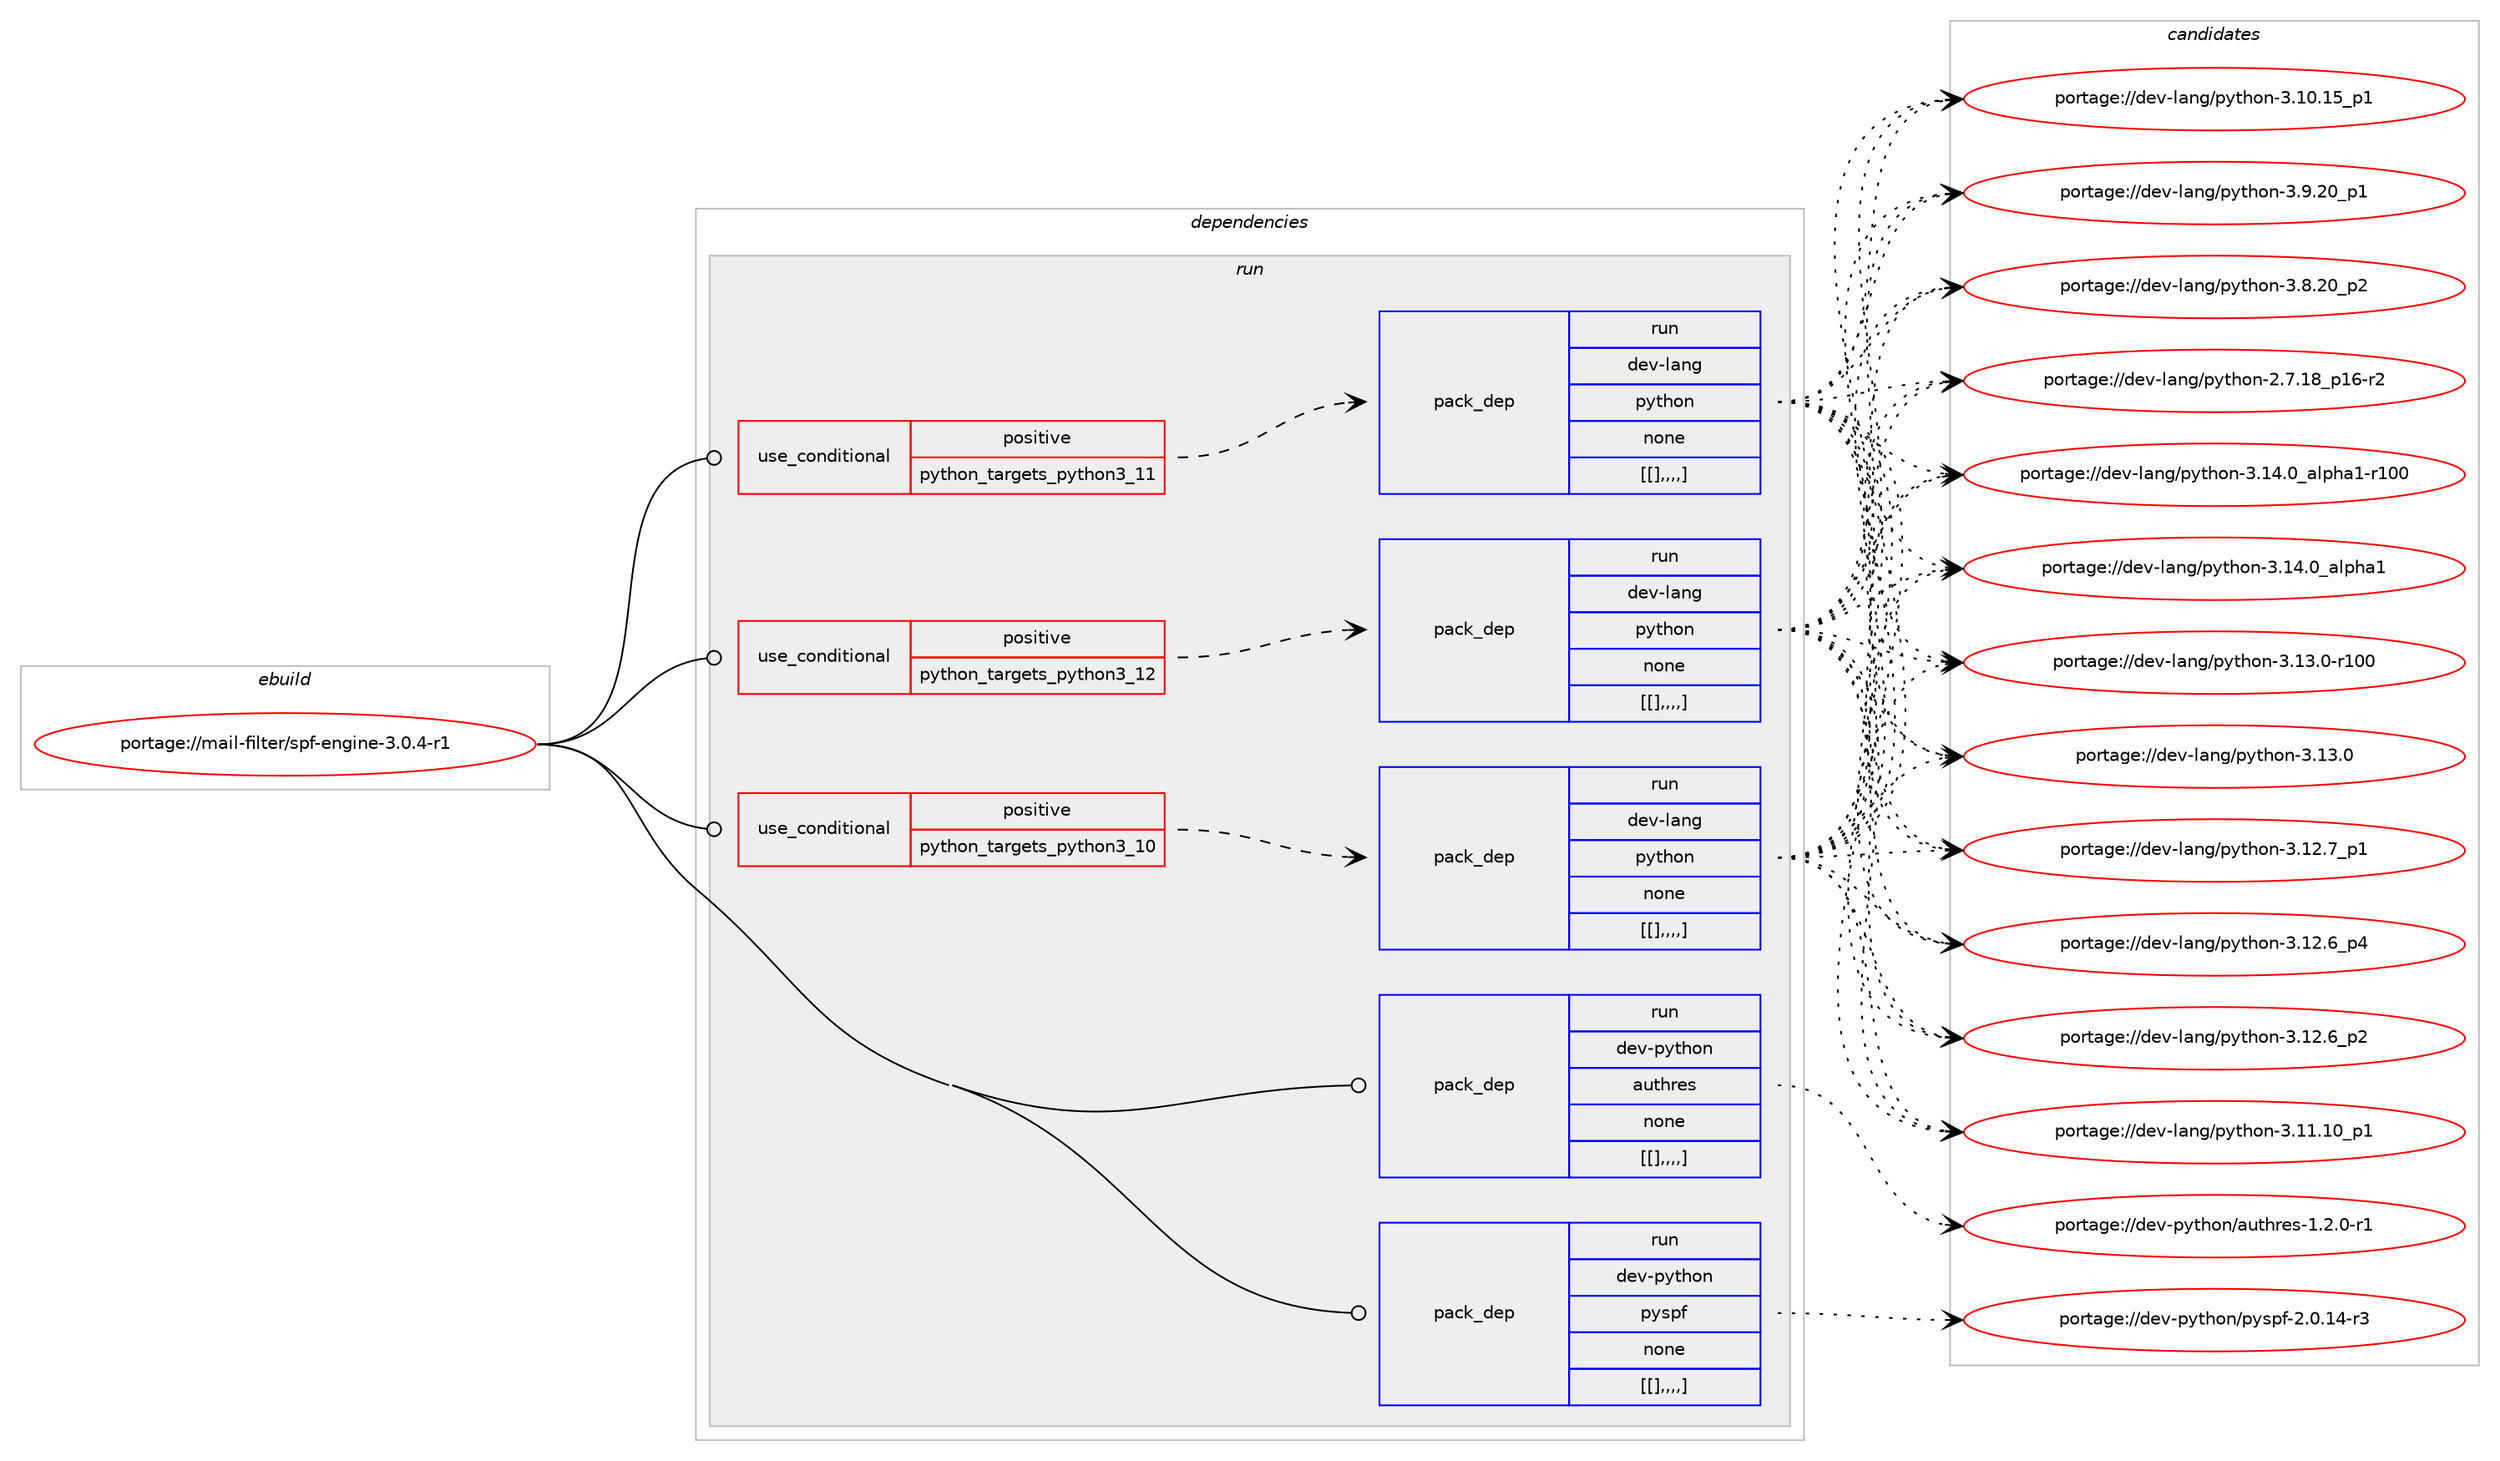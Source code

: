 digraph prolog {

# *************
# Graph options
# *************

newrank=true;
concentrate=true;
compound=true;
graph [rankdir=LR,fontname=Helvetica,fontsize=10,ranksep=1.5];#, ranksep=2.5, nodesep=0.2];
edge  [arrowhead=vee];
node  [fontname=Helvetica,fontsize=10];

# **********
# The ebuild
# **********

subgraph cluster_leftcol {
color=gray;
label=<<i>ebuild</i>>;
id [label="portage://mail-filter/spf-engine-3.0.4-r1", color=red, width=4, href="../mail-filter/spf-engine-3.0.4-r1.svg"];
}

# ****************
# The dependencies
# ****************

subgraph cluster_midcol {
color=gray;
label=<<i>dependencies</i>>;
subgraph cluster_compile {
fillcolor="#eeeeee";
style=filled;
label=<<i>compile</i>>;
}
subgraph cluster_compileandrun {
fillcolor="#eeeeee";
style=filled;
label=<<i>compile and run</i>>;
}
subgraph cluster_run {
fillcolor="#eeeeee";
style=filled;
label=<<i>run</i>>;
subgraph cond75421 {
dependency299655 [label=<<TABLE BORDER="0" CELLBORDER="1" CELLSPACING="0" CELLPADDING="4"><TR><TD ROWSPAN="3" CELLPADDING="10">use_conditional</TD></TR><TR><TD>positive</TD></TR><TR><TD>python_targets_python3_10</TD></TR></TABLE>>, shape=none, color=red];
subgraph pack221737 {
dependency299778 [label=<<TABLE BORDER="0" CELLBORDER="1" CELLSPACING="0" CELLPADDING="4" WIDTH="220"><TR><TD ROWSPAN="6" CELLPADDING="30">pack_dep</TD></TR><TR><TD WIDTH="110">run</TD></TR><TR><TD>dev-lang</TD></TR><TR><TD>python</TD></TR><TR><TD>none</TD></TR><TR><TD>[[],,,,]</TD></TR></TABLE>>, shape=none, color=blue];
}
dependency299655:e -> dependency299778:w [weight=20,style="dashed",arrowhead="vee"];
}
id:e -> dependency299655:w [weight=20,style="solid",arrowhead="odot"];
subgraph cond75460 {
dependency299814 [label=<<TABLE BORDER="0" CELLBORDER="1" CELLSPACING="0" CELLPADDING="4"><TR><TD ROWSPAN="3" CELLPADDING="10">use_conditional</TD></TR><TR><TD>positive</TD></TR><TR><TD>python_targets_python3_11</TD></TR></TABLE>>, shape=none, color=red];
subgraph pack221812 {
dependency299914 [label=<<TABLE BORDER="0" CELLBORDER="1" CELLSPACING="0" CELLPADDING="4" WIDTH="220"><TR><TD ROWSPAN="6" CELLPADDING="30">pack_dep</TD></TR><TR><TD WIDTH="110">run</TD></TR><TR><TD>dev-lang</TD></TR><TR><TD>python</TD></TR><TR><TD>none</TD></TR><TR><TD>[[],,,,]</TD></TR></TABLE>>, shape=none, color=blue];
}
dependency299814:e -> dependency299914:w [weight=20,style="dashed",arrowhead="vee"];
}
id:e -> dependency299814:w [weight=20,style="solid",arrowhead="odot"];
subgraph cond75491 {
dependency299946 [label=<<TABLE BORDER="0" CELLBORDER="1" CELLSPACING="0" CELLPADDING="4"><TR><TD ROWSPAN="3" CELLPADDING="10">use_conditional</TD></TR><TR><TD>positive</TD></TR><TR><TD>python_targets_python3_12</TD></TR></TABLE>>, shape=none, color=red];
subgraph pack221885 {
dependency299962 [label=<<TABLE BORDER="0" CELLBORDER="1" CELLSPACING="0" CELLPADDING="4" WIDTH="220"><TR><TD ROWSPAN="6" CELLPADDING="30">pack_dep</TD></TR><TR><TD WIDTH="110">run</TD></TR><TR><TD>dev-lang</TD></TR><TR><TD>python</TD></TR><TR><TD>none</TD></TR><TR><TD>[[],,,,]</TD></TR></TABLE>>, shape=none, color=blue];
}
dependency299946:e -> dependency299962:w [weight=20,style="dashed",arrowhead="vee"];
}
id:e -> dependency299946:w [weight=20,style="solid",arrowhead="odot"];
subgraph pack221904 {
dependency300031 [label=<<TABLE BORDER="0" CELLBORDER="1" CELLSPACING="0" CELLPADDING="4" WIDTH="220"><TR><TD ROWSPAN="6" CELLPADDING="30">pack_dep</TD></TR><TR><TD WIDTH="110">run</TD></TR><TR><TD>dev-python</TD></TR><TR><TD>authres</TD></TR><TR><TD>none</TD></TR><TR><TD>[[],,,,]</TD></TR></TABLE>>, shape=none, color=blue];
}
id:e -> dependency300031:w [weight=20,style="solid",arrowhead="odot"];
subgraph pack221956 {
dependency300058 [label=<<TABLE BORDER="0" CELLBORDER="1" CELLSPACING="0" CELLPADDING="4" WIDTH="220"><TR><TD ROWSPAN="6" CELLPADDING="30">pack_dep</TD></TR><TR><TD WIDTH="110">run</TD></TR><TR><TD>dev-python</TD></TR><TR><TD>pyspf</TD></TR><TR><TD>none</TD></TR><TR><TD>[[],,,,]</TD></TR></TABLE>>, shape=none, color=blue];
}
id:e -> dependency300058:w [weight=20,style="solid",arrowhead="odot"];
}
}

# **************
# The candidates
# **************

subgraph cluster_choices {
rank=same;
color=gray;
label=<<i>candidates</i>>;

subgraph choice220297 {
color=black;
nodesep=1;
choice100101118451089711010347112121116104111110455146495246489597108112104974945114494848 [label="portage://dev-lang/python-3.14.0_alpha1-r100", color=red, width=4,href="../dev-lang/python-3.14.0_alpha1-r100.svg"];
choice1001011184510897110103471121211161041111104551464952464895971081121049749 [label="portage://dev-lang/python-3.14.0_alpha1", color=red, width=4,href="../dev-lang/python-3.14.0_alpha1.svg"];
choice1001011184510897110103471121211161041111104551464951464845114494848 [label="portage://dev-lang/python-3.13.0-r100", color=red, width=4,href="../dev-lang/python-3.13.0-r100.svg"];
choice10010111845108971101034711212111610411111045514649514648 [label="portage://dev-lang/python-3.13.0", color=red, width=4,href="../dev-lang/python-3.13.0.svg"];
choice100101118451089711010347112121116104111110455146495046559511249 [label="portage://dev-lang/python-3.12.7_p1", color=red, width=4,href="../dev-lang/python-3.12.7_p1.svg"];
choice100101118451089711010347112121116104111110455146495046549511252 [label="portage://dev-lang/python-3.12.6_p4", color=red, width=4,href="../dev-lang/python-3.12.6_p4.svg"];
choice100101118451089711010347112121116104111110455146495046549511250 [label="portage://dev-lang/python-3.12.6_p2", color=red, width=4,href="../dev-lang/python-3.12.6_p2.svg"];
choice10010111845108971101034711212111610411111045514649494649489511249 [label="portage://dev-lang/python-3.11.10_p1", color=red, width=4,href="../dev-lang/python-3.11.10_p1.svg"];
choice10010111845108971101034711212111610411111045514649484649539511249 [label="portage://dev-lang/python-3.10.15_p1", color=red, width=4,href="../dev-lang/python-3.10.15_p1.svg"];
choice100101118451089711010347112121116104111110455146574650489511249 [label="portage://dev-lang/python-3.9.20_p1", color=red, width=4,href="../dev-lang/python-3.9.20_p1.svg"];
choice100101118451089711010347112121116104111110455146564650489511250 [label="portage://dev-lang/python-3.8.20_p2", color=red, width=4,href="../dev-lang/python-3.8.20_p2.svg"];
choice100101118451089711010347112121116104111110455046554649569511249544511450 [label="portage://dev-lang/python-2.7.18_p16-r2", color=red, width=4,href="../dev-lang/python-2.7.18_p16-r2.svg"];
dependency299778:e -> choice100101118451089711010347112121116104111110455146495246489597108112104974945114494848:w [style=dotted,weight="100"];
dependency299778:e -> choice1001011184510897110103471121211161041111104551464952464895971081121049749:w [style=dotted,weight="100"];
dependency299778:e -> choice1001011184510897110103471121211161041111104551464951464845114494848:w [style=dotted,weight="100"];
dependency299778:e -> choice10010111845108971101034711212111610411111045514649514648:w [style=dotted,weight="100"];
dependency299778:e -> choice100101118451089711010347112121116104111110455146495046559511249:w [style=dotted,weight="100"];
dependency299778:e -> choice100101118451089711010347112121116104111110455146495046549511252:w [style=dotted,weight="100"];
dependency299778:e -> choice100101118451089711010347112121116104111110455146495046549511250:w [style=dotted,weight="100"];
dependency299778:e -> choice10010111845108971101034711212111610411111045514649494649489511249:w [style=dotted,weight="100"];
dependency299778:e -> choice10010111845108971101034711212111610411111045514649484649539511249:w [style=dotted,weight="100"];
dependency299778:e -> choice100101118451089711010347112121116104111110455146574650489511249:w [style=dotted,weight="100"];
dependency299778:e -> choice100101118451089711010347112121116104111110455146564650489511250:w [style=dotted,weight="100"];
dependency299778:e -> choice100101118451089711010347112121116104111110455046554649569511249544511450:w [style=dotted,weight="100"];
}
subgraph choice220306 {
color=black;
nodesep=1;
choice100101118451089711010347112121116104111110455146495246489597108112104974945114494848 [label="portage://dev-lang/python-3.14.0_alpha1-r100", color=red, width=4,href="../dev-lang/python-3.14.0_alpha1-r100.svg"];
choice1001011184510897110103471121211161041111104551464952464895971081121049749 [label="portage://dev-lang/python-3.14.0_alpha1", color=red, width=4,href="../dev-lang/python-3.14.0_alpha1.svg"];
choice1001011184510897110103471121211161041111104551464951464845114494848 [label="portage://dev-lang/python-3.13.0-r100", color=red, width=4,href="../dev-lang/python-3.13.0-r100.svg"];
choice10010111845108971101034711212111610411111045514649514648 [label="portage://dev-lang/python-3.13.0", color=red, width=4,href="../dev-lang/python-3.13.0.svg"];
choice100101118451089711010347112121116104111110455146495046559511249 [label="portage://dev-lang/python-3.12.7_p1", color=red, width=4,href="../dev-lang/python-3.12.7_p1.svg"];
choice100101118451089711010347112121116104111110455146495046549511252 [label="portage://dev-lang/python-3.12.6_p4", color=red, width=4,href="../dev-lang/python-3.12.6_p4.svg"];
choice100101118451089711010347112121116104111110455146495046549511250 [label="portage://dev-lang/python-3.12.6_p2", color=red, width=4,href="../dev-lang/python-3.12.6_p2.svg"];
choice10010111845108971101034711212111610411111045514649494649489511249 [label="portage://dev-lang/python-3.11.10_p1", color=red, width=4,href="../dev-lang/python-3.11.10_p1.svg"];
choice10010111845108971101034711212111610411111045514649484649539511249 [label="portage://dev-lang/python-3.10.15_p1", color=red, width=4,href="../dev-lang/python-3.10.15_p1.svg"];
choice100101118451089711010347112121116104111110455146574650489511249 [label="portage://dev-lang/python-3.9.20_p1", color=red, width=4,href="../dev-lang/python-3.9.20_p1.svg"];
choice100101118451089711010347112121116104111110455146564650489511250 [label="portage://dev-lang/python-3.8.20_p2", color=red, width=4,href="../dev-lang/python-3.8.20_p2.svg"];
choice100101118451089711010347112121116104111110455046554649569511249544511450 [label="portage://dev-lang/python-2.7.18_p16-r2", color=red, width=4,href="../dev-lang/python-2.7.18_p16-r2.svg"];
dependency299914:e -> choice100101118451089711010347112121116104111110455146495246489597108112104974945114494848:w [style=dotted,weight="100"];
dependency299914:e -> choice1001011184510897110103471121211161041111104551464952464895971081121049749:w [style=dotted,weight="100"];
dependency299914:e -> choice1001011184510897110103471121211161041111104551464951464845114494848:w [style=dotted,weight="100"];
dependency299914:e -> choice10010111845108971101034711212111610411111045514649514648:w [style=dotted,weight="100"];
dependency299914:e -> choice100101118451089711010347112121116104111110455146495046559511249:w [style=dotted,weight="100"];
dependency299914:e -> choice100101118451089711010347112121116104111110455146495046549511252:w [style=dotted,weight="100"];
dependency299914:e -> choice100101118451089711010347112121116104111110455146495046549511250:w [style=dotted,weight="100"];
dependency299914:e -> choice10010111845108971101034711212111610411111045514649494649489511249:w [style=dotted,weight="100"];
dependency299914:e -> choice10010111845108971101034711212111610411111045514649484649539511249:w [style=dotted,weight="100"];
dependency299914:e -> choice100101118451089711010347112121116104111110455146574650489511249:w [style=dotted,weight="100"];
dependency299914:e -> choice100101118451089711010347112121116104111110455146564650489511250:w [style=dotted,weight="100"];
dependency299914:e -> choice100101118451089711010347112121116104111110455046554649569511249544511450:w [style=dotted,weight="100"];
}
subgraph choice220318 {
color=black;
nodesep=1;
choice100101118451089711010347112121116104111110455146495246489597108112104974945114494848 [label="portage://dev-lang/python-3.14.0_alpha1-r100", color=red, width=4,href="../dev-lang/python-3.14.0_alpha1-r100.svg"];
choice1001011184510897110103471121211161041111104551464952464895971081121049749 [label="portage://dev-lang/python-3.14.0_alpha1", color=red, width=4,href="../dev-lang/python-3.14.0_alpha1.svg"];
choice1001011184510897110103471121211161041111104551464951464845114494848 [label="portage://dev-lang/python-3.13.0-r100", color=red, width=4,href="../dev-lang/python-3.13.0-r100.svg"];
choice10010111845108971101034711212111610411111045514649514648 [label="portage://dev-lang/python-3.13.0", color=red, width=4,href="../dev-lang/python-3.13.0.svg"];
choice100101118451089711010347112121116104111110455146495046559511249 [label="portage://dev-lang/python-3.12.7_p1", color=red, width=4,href="../dev-lang/python-3.12.7_p1.svg"];
choice100101118451089711010347112121116104111110455146495046549511252 [label="portage://dev-lang/python-3.12.6_p4", color=red, width=4,href="../dev-lang/python-3.12.6_p4.svg"];
choice100101118451089711010347112121116104111110455146495046549511250 [label="portage://dev-lang/python-3.12.6_p2", color=red, width=4,href="../dev-lang/python-3.12.6_p2.svg"];
choice10010111845108971101034711212111610411111045514649494649489511249 [label="portage://dev-lang/python-3.11.10_p1", color=red, width=4,href="../dev-lang/python-3.11.10_p1.svg"];
choice10010111845108971101034711212111610411111045514649484649539511249 [label="portage://dev-lang/python-3.10.15_p1", color=red, width=4,href="../dev-lang/python-3.10.15_p1.svg"];
choice100101118451089711010347112121116104111110455146574650489511249 [label="portage://dev-lang/python-3.9.20_p1", color=red, width=4,href="../dev-lang/python-3.9.20_p1.svg"];
choice100101118451089711010347112121116104111110455146564650489511250 [label="portage://dev-lang/python-3.8.20_p2", color=red, width=4,href="../dev-lang/python-3.8.20_p2.svg"];
choice100101118451089711010347112121116104111110455046554649569511249544511450 [label="portage://dev-lang/python-2.7.18_p16-r2", color=red, width=4,href="../dev-lang/python-2.7.18_p16-r2.svg"];
dependency299962:e -> choice100101118451089711010347112121116104111110455146495246489597108112104974945114494848:w [style=dotted,weight="100"];
dependency299962:e -> choice1001011184510897110103471121211161041111104551464952464895971081121049749:w [style=dotted,weight="100"];
dependency299962:e -> choice1001011184510897110103471121211161041111104551464951464845114494848:w [style=dotted,weight="100"];
dependency299962:e -> choice10010111845108971101034711212111610411111045514649514648:w [style=dotted,weight="100"];
dependency299962:e -> choice100101118451089711010347112121116104111110455146495046559511249:w [style=dotted,weight="100"];
dependency299962:e -> choice100101118451089711010347112121116104111110455146495046549511252:w [style=dotted,weight="100"];
dependency299962:e -> choice100101118451089711010347112121116104111110455146495046549511250:w [style=dotted,weight="100"];
dependency299962:e -> choice10010111845108971101034711212111610411111045514649494649489511249:w [style=dotted,weight="100"];
dependency299962:e -> choice10010111845108971101034711212111610411111045514649484649539511249:w [style=dotted,weight="100"];
dependency299962:e -> choice100101118451089711010347112121116104111110455146574650489511249:w [style=dotted,weight="100"];
dependency299962:e -> choice100101118451089711010347112121116104111110455146564650489511250:w [style=dotted,weight="100"];
dependency299962:e -> choice100101118451089711010347112121116104111110455046554649569511249544511450:w [style=dotted,weight="100"];
}
subgraph choice220353 {
color=black;
nodesep=1;
choice1001011184511212111610411111047971171161041141011154549465046484511449 [label="portage://dev-python/authres-1.2.0-r1", color=red, width=4,href="../dev-python/authres-1.2.0-r1.svg"];
dependency300031:e -> choice1001011184511212111610411111047971171161041141011154549465046484511449:w [style=dotted,weight="100"];
}
subgraph choice220370 {
color=black;
nodesep=1;
choice1001011184511212111610411111047112121115112102455046484649524511451 [label="portage://dev-python/pyspf-2.0.14-r3", color=red, width=4,href="../dev-python/pyspf-2.0.14-r3.svg"];
dependency300058:e -> choice1001011184511212111610411111047112121115112102455046484649524511451:w [style=dotted,weight="100"];
}
}

}

